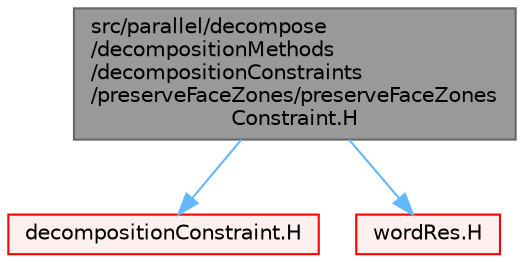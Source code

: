 digraph "src/parallel/decompose/decompositionMethods/decompositionConstraints/preserveFaceZones/preserveFaceZonesConstraint.H"
{
 // LATEX_PDF_SIZE
  bgcolor="transparent";
  edge [fontname=Helvetica,fontsize=10,labelfontname=Helvetica,labelfontsize=10];
  node [fontname=Helvetica,fontsize=10,shape=box,height=0.2,width=0.4];
  Node1 [id="Node000001",label="src/parallel/decompose\l/decompositionMethods\l/decompositionConstraints\l/preserveFaceZones/preserveFaceZones\lConstraint.H",height=0.2,width=0.4,color="gray40", fillcolor="grey60", style="filled", fontcolor="black",tooltip=" "];
  Node1 -> Node2 [id="edge1_Node000001_Node000002",color="steelblue1",style="solid",tooltip=" "];
  Node2 [id="Node000002",label="decompositionConstraint.H",height=0.2,width=0.4,color="red", fillcolor="#FFF0F0", style="filled",URL="$decompositionConstraint_8H.html",tooltip=" "];
  Node1 -> Node139 [id="edge2_Node000001_Node000139",color="steelblue1",style="solid",tooltip=" "];
  Node139 [id="Node000139",label="wordRes.H",height=0.2,width=0.4,color="red", fillcolor="#FFF0F0", style="filled",URL="$wordRes_8H.html",tooltip=" "];
}
